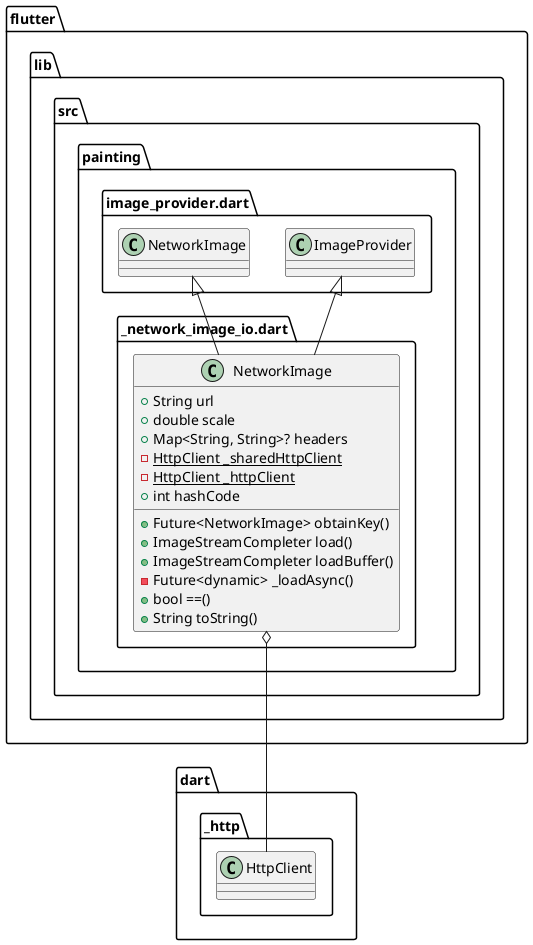 @startuml
set namespaceSeparator ::

class "flutter::lib::src::painting::_network_image_io.dart::NetworkImage" {
  +String url
  +double scale
  +Map<String, String>? headers
  {static} -HttpClient _sharedHttpClient
  {static} -HttpClient _httpClient
  +int hashCode
  +Future<NetworkImage> obtainKey()
  +ImageStreamCompleter load()
  +ImageStreamCompleter loadBuffer()
  -Future<dynamic> _loadAsync()
  +bool ==()
  +String toString()
}

"flutter::lib::src::painting::_network_image_io.dart::NetworkImage" o-- "dart::_http::HttpClient"
"flutter::lib::src::painting::image_provider.dart::ImageProvider" <|-- "flutter::lib::src::painting::_network_image_io.dart::NetworkImage"
"flutter::lib::src::painting::image_provider.dart::NetworkImage" <|-- "flutter::lib::src::painting::_network_image_io.dart::NetworkImage"


@enduml